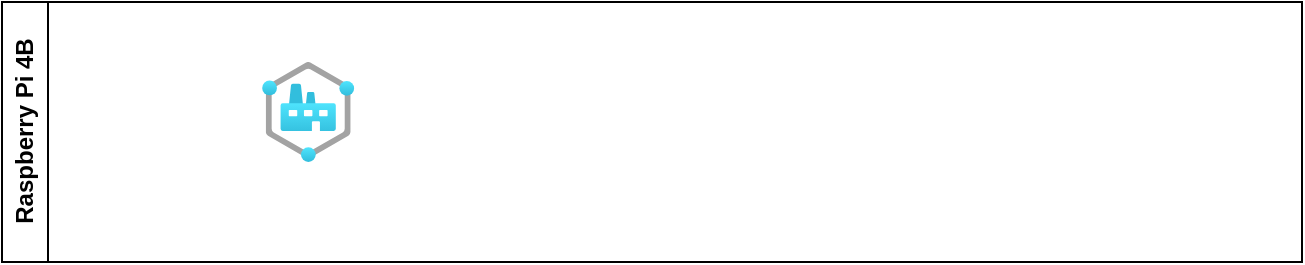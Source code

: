 <mxfile version="21.1.1" type="github">
  <diagram name="Page-1" id="6kXm2e0ZVc-k5nqXNsLa">
    <mxGraphModel dx="1290" dy="541" grid="1" gridSize="10" guides="1" tooltips="1" connect="1" arrows="1" fold="1" page="1" pageScale="1" pageWidth="827" pageHeight="1169" math="0" shadow="0">
      <root>
        <mxCell id="0" />
        <mxCell id="1" parent="0" />
        <mxCell id="u_NKlWdGeOTiqMbMX1PV-1" value="Raspberry Pi 4B" style="swimlane;horizontal=0;whiteSpace=wrap;html=1;" vertex="1" parent="1">
          <mxGeometry x="90" y="400" width="650" height="130" as="geometry" />
        </mxCell>
        <mxCell id="u_NKlWdGeOTiqMbMX1PV-3" value="" style="image;aspect=fixed;html=1;points=[];align=center;fontSize=12;image=img/lib/azure2/iot/Industrial_IoT.svg;" vertex="1" parent="u_NKlWdGeOTiqMbMX1PV-1">
          <mxGeometry x="130" y="30" width="46.18" height="50" as="geometry" />
        </mxCell>
      </root>
    </mxGraphModel>
  </diagram>
</mxfile>
